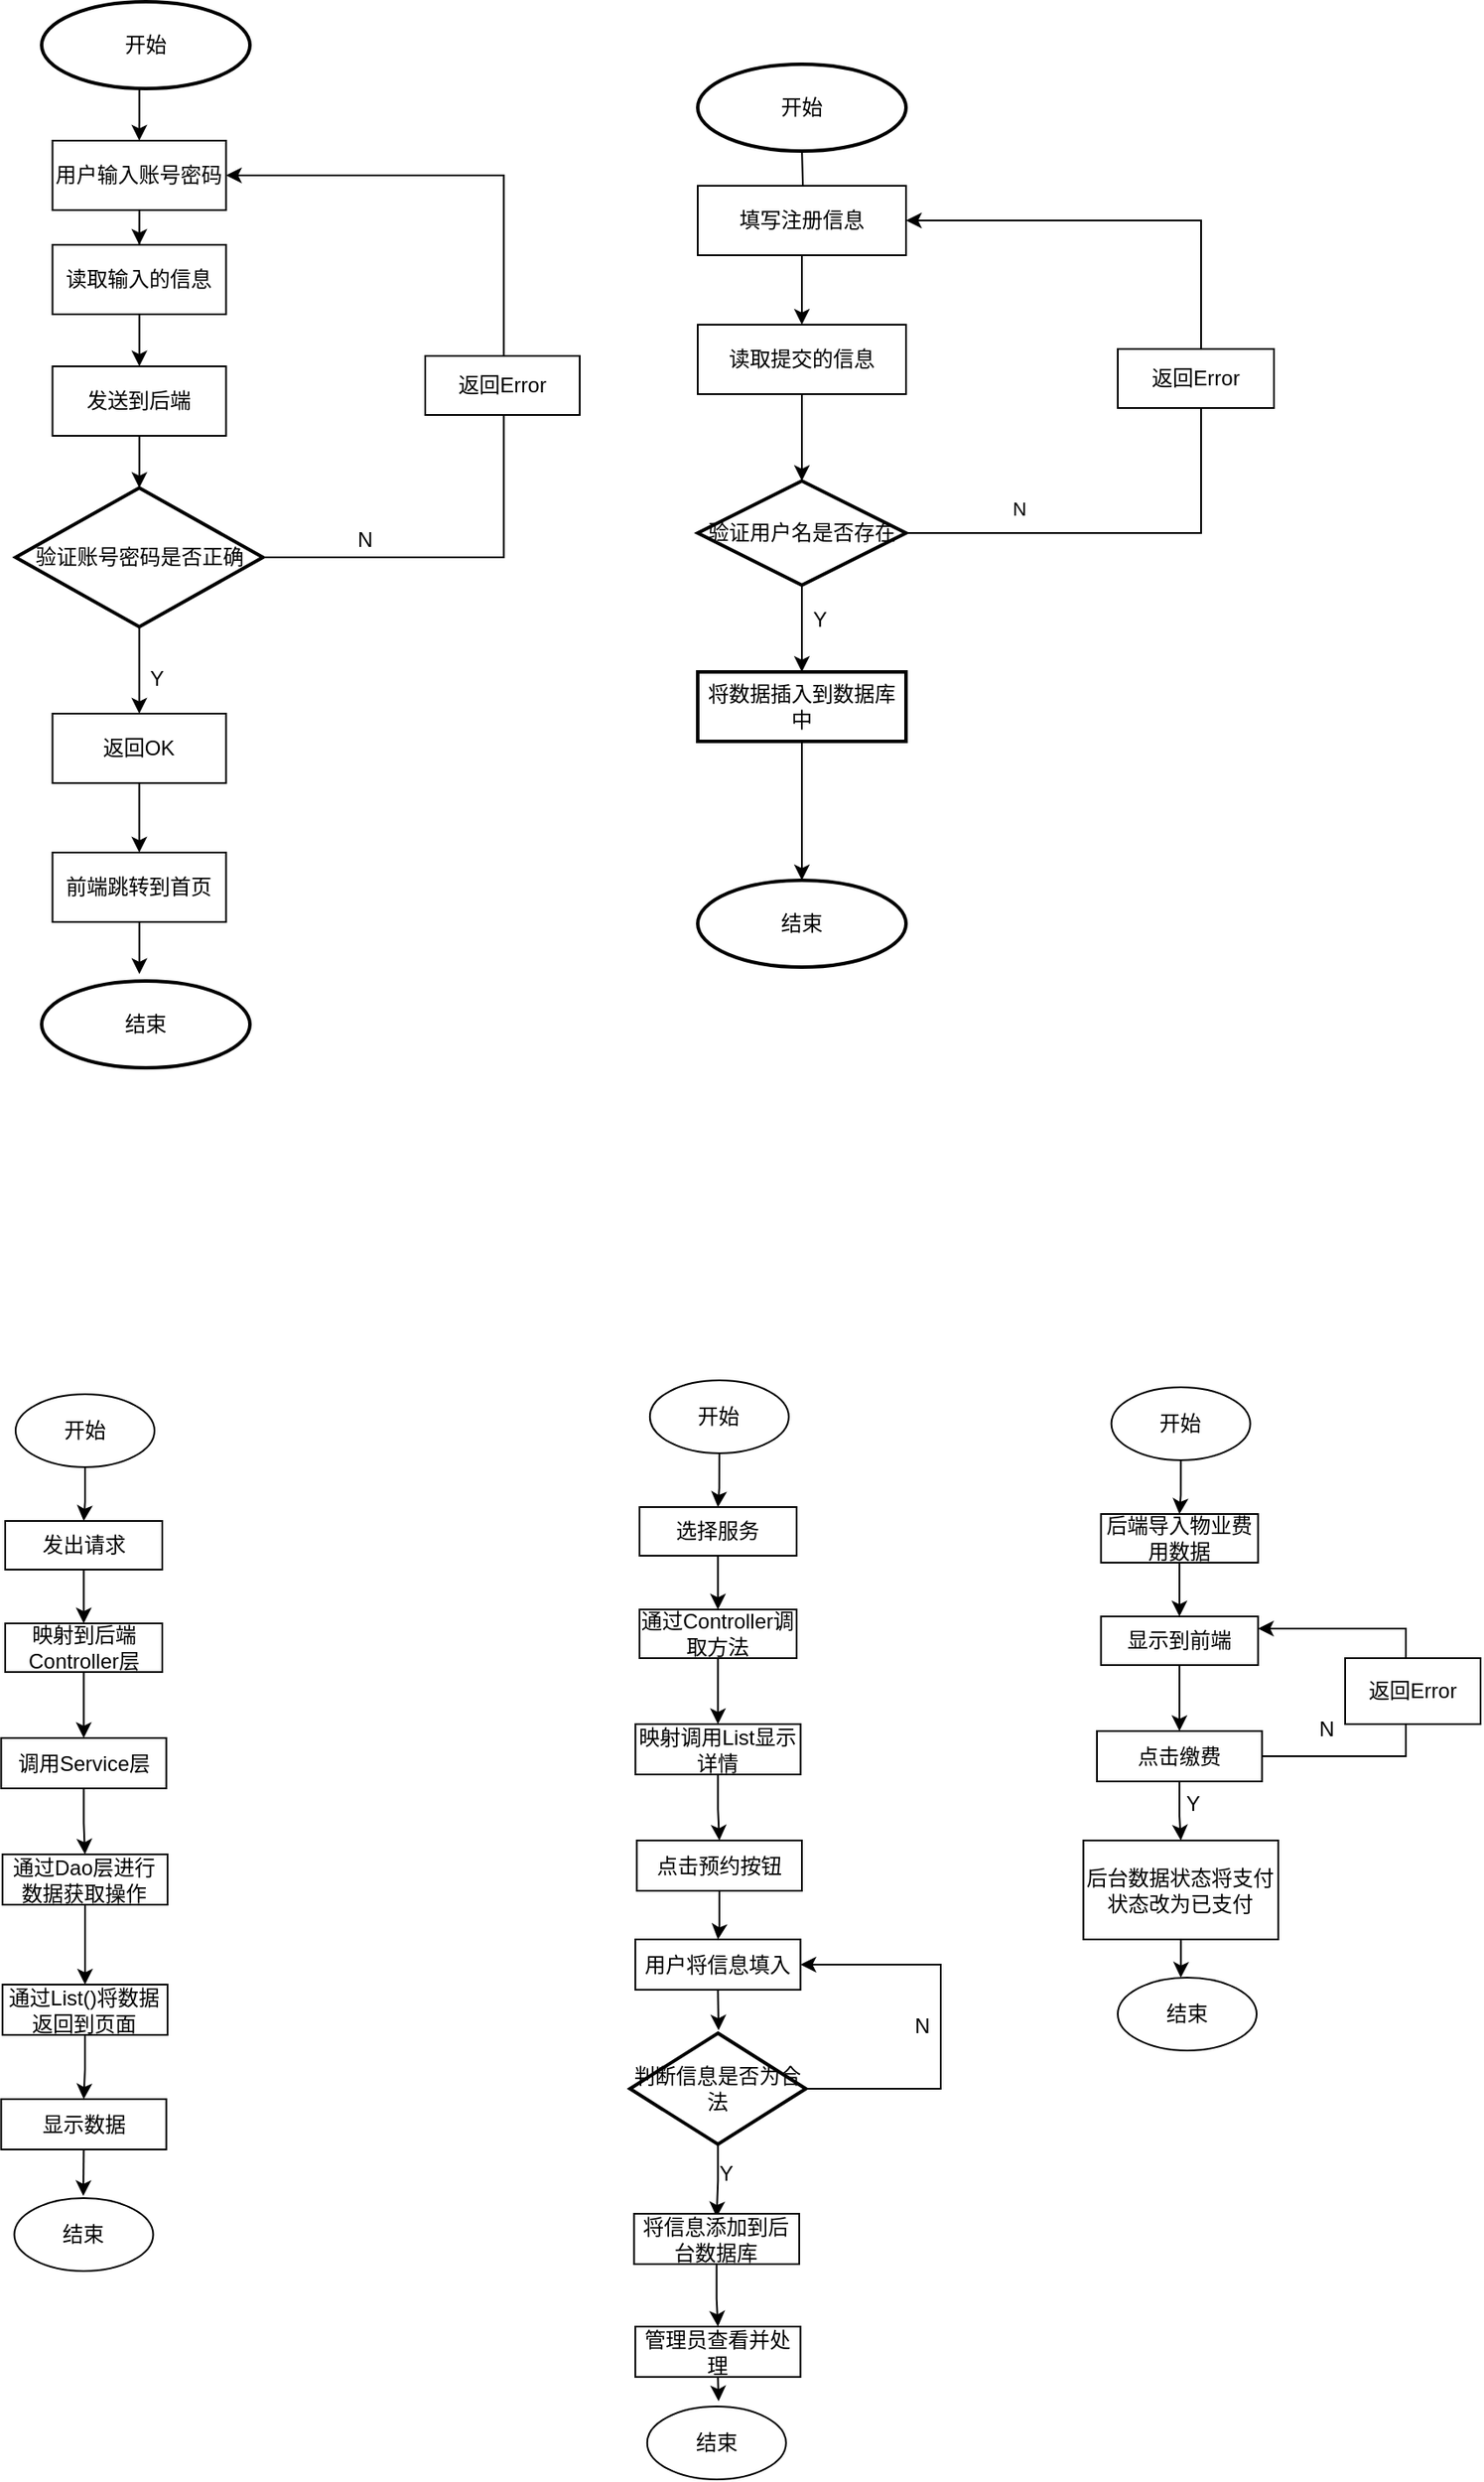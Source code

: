 <mxfile version="14.7.0" type="github"><diagram id="Fpxxw5gjr60HkPCtYEvv" name="Page-1"><mxGraphModel dx="1372" dy="541" grid="1" gridSize="10" guides="1" tooltips="1" connect="1" arrows="1" fold="1" page="0" pageScale="1" pageWidth="3300" pageHeight="4681" math="0" shadow="0"><root><mxCell id="0"/><mxCell id="1" parent="0"/><mxCell id="7LH_2GghuEk-J6IQEOrt-16" style="edgeStyle=orthogonalEdgeStyle;rounded=0;orthogonalLoop=1;jettySize=auto;html=1;entryX=0.5;entryY=0;entryDx=0;entryDy=0;" parent="1" source="7LH_2GghuEk-J6IQEOrt-1" target="7LH_2GghuEk-J6IQEOrt-8" edge="1"><mxGeometry relative="1" as="geometry"/></mxCell><mxCell id="7LH_2GghuEk-J6IQEOrt-1" value="&lt;font style=&quot;vertical-align: inherit&quot;&gt;&lt;font style=&quot;vertical-align: inherit&quot;&gt;&lt;font style=&quot;vertical-align: inherit&quot;&gt;&lt;font style=&quot;vertical-align: inherit&quot;&gt;&lt;font style=&quot;vertical-align: inherit&quot;&gt;&lt;font style=&quot;vertical-align: inherit&quot;&gt;用户输入账号密码&lt;/font&gt;&lt;/font&gt;&lt;/font&gt;&lt;/font&gt;&lt;/font&gt;&lt;/font&gt;" style="rounded=0;whiteSpace=wrap;html=1;" parent="1" vertex="1"><mxGeometry x="-0.75" y="126" width="100" height="40" as="geometry"/></mxCell><mxCell id="7LH_2GghuEk-J6IQEOrt-46" value="" style="edgeStyle=orthogonalEdgeStyle;rounded=0;orthogonalLoop=1;jettySize=auto;html=1;" parent="1" source="7LH_2GghuEk-J6IQEOrt-6" edge="1"><mxGeometry relative="1" as="geometry"><mxPoint x="49.3" y="606" as="targetPoint"/></mxGeometry></mxCell><mxCell id="7LH_2GghuEk-J6IQEOrt-6" value="&lt;font style=&quot;vertical-align: inherit&quot;&gt;&lt;font style=&quot;vertical-align: inherit&quot;&gt;&lt;font style=&quot;vertical-align: inherit&quot;&gt;&lt;font style=&quot;vertical-align: inherit&quot;&gt;前端跳转到首页&lt;/font&gt;&lt;/font&gt;&lt;/font&gt;&lt;/font&gt;" style="rounded=0;whiteSpace=wrap;html=1;" parent="1" vertex="1"><mxGeometry x="-0.75" y="536" width="100" height="40" as="geometry"/></mxCell><mxCell id="7LH_2GghuEk-J6IQEOrt-42" value="" style="edgeStyle=orthogonalEdgeStyle;rounded=0;orthogonalLoop=1;jettySize=auto;html=1;" parent="1" source="7LH_2GghuEk-J6IQEOrt-7" target="7LH_2GghuEk-J6IQEOrt-6" edge="1"><mxGeometry relative="1" as="geometry"/></mxCell><mxCell id="7LH_2GghuEk-J6IQEOrt-7" value="&lt;font style=&quot;vertical-align: inherit&quot;&gt;&lt;font style=&quot;vertical-align: inherit&quot;&gt;返回OK&lt;/font&gt;&lt;/font&gt;" style="rounded=0;whiteSpace=wrap;html=1;" parent="1" vertex="1"><mxGeometry x="-0.75" y="456" width="100" height="40" as="geometry"/></mxCell><mxCell id="7LH_2GghuEk-J6IQEOrt-21" value="" style="edgeStyle=orthogonalEdgeStyle;rounded=0;orthogonalLoop=1;jettySize=auto;html=1;" parent="1" source="7LH_2GghuEk-J6IQEOrt-8" target="7LH_2GghuEk-J6IQEOrt-20" edge="1"><mxGeometry relative="1" as="geometry"/></mxCell><mxCell id="7LH_2GghuEk-J6IQEOrt-8" value="&lt;font style=&quot;vertical-align: inherit&quot;&gt;&lt;font style=&quot;vertical-align: inherit&quot;&gt;读取输入的信息&lt;/font&gt;&lt;/font&gt;" style="rounded=0;whiteSpace=wrap;html=1;" parent="1" vertex="1"><mxGeometry x="-0.75" y="186" width="100" height="40" as="geometry"/></mxCell><mxCell id="7LH_2GghuEk-J6IQEOrt-26" style="edgeStyle=orthogonalEdgeStyle;rounded=0;orthogonalLoop=1;jettySize=auto;html=1;exitX=1;exitY=0.5;exitDx=0;exitDy=0;exitPerimeter=0;entryX=1;entryY=0.5;entryDx=0;entryDy=0;" parent="1" source="7LH_2GghuEk-J6IQEOrt-18" target="7LH_2GghuEk-J6IQEOrt-1" edge="1"><mxGeometry relative="1" as="geometry"><Array as="points"><mxPoint x="259.25" y="366"/><mxPoint x="259.25" y="146"/></Array></mxGeometry></mxCell><mxCell id="7LH_2GghuEk-J6IQEOrt-40" style="edgeStyle=orthogonalEdgeStyle;rounded=0;orthogonalLoop=1;jettySize=auto;html=1;entryX=0.5;entryY=0;entryDx=0;entryDy=0;" parent="1" source="7LH_2GghuEk-J6IQEOrt-18" target="7LH_2GghuEk-J6IQEOrt-7" edge="1"><mxGeometry relative="1" as="geometry"/></mxCell><mxCell id="7LH_2GghuEk-J6IQEOrt-18" value="&lt;font style=&quot;vertical-align: inherit&quot;&gt;&lt;font style=&quot;vertical-align: inherit&quot;&gt;&lt;font style=&quot;vertical-align: inherit&quot;&gt;&lt;font style=&quot;vertical-align: inherit&quot;&gt;验证账号密码是否正确&lt;/font&gt;&lt;/font&gt;&lt;/font&gt;&lt;/font&gt;" style="strokeWidth=2;html=1;shape=mxgraph.flowchart.decision;whiteSpace=wrap;" parent="1" vertex="1"><mxGeometry x="-22" y="326" width="142.5" height="80" as="geometry"/></mxCell><mxCell id="7LH_2GghuEk-J6IQEOrt-22" value="" style="edgeStyle=orthogonalEdgeStyle;rounded=0;orthogonalLoop=1;jettySize=auto;html=1;" parent="1" source="7LH_2GghuEk-J6IQEOrt-20" target="7LH_2GghuEk-J6IQEOrt-18" edge="1"><mxGeometry relative="1" as="geometry"/></mxCell><mxCell id="7LH_2GghuEk-J6IQEOrt-20" value="&lt;font style=&quot;vertical-align: inherit&quot;&gt;&lt;font style=&quot;vertical-align: inherit&quot;&gt;&lt;font style=&quot;vertical-align: inherit&quot;&gt;&lt;font style=&quot;vertical-align: inherit&quot;&gt;发送到后端&lt;/font&gt;&lt;/font&gt;&lt;/font&gt;&lt;/font&gt;" style="rounded=0;whiteSpace=wrap;html=1;" parent="1" vertex="1"><mxGeometry x="-0.75" y="256" width="100" height="40" as="geometry"/></mxCell><mxCell id="7LH_2GghuEk-J6IQEOrt-27" value="&lt;font style=&quot;vertical-align: inherit&quot;&gt;&lt;font style=&quot;vertical-align: inherit&quot;&gt;N&lt;/font&gt;&lt;/font&gt;" style="text;html=1;align=center;verticalAlign=middle;resizable=0;points=[];autosize=1;strokeColor=none;" parent="1" vertex="1"><mxGeometry x="169.25" y="346" width="20" height="20" as="geometry"/></mxCell><mxCell id="7LH_2GghuEk-J6IQEOrt-31" style="edgeStyle=orthogonalEdgeStyle;rounded=0;orthogonalLoop=1;jettySize=auto;html=1;entryX=0.5;entryY=0;entryDx=0;entryDy=0;" parent="1" target="7LH_2GghuEk-J6IQEOrt-1" edge="1"><mxGeometry relative="1" as="geometry"><mxPoint x="49.3" y="96" as="sourcePoint"/></mxGeometry></mxCell><mxCell id="7LH_2GghuEk-J6IQEOrt-33" value="&lt;font style=&quot;vertical-align: inherit&quot;&gt;&lt;font style=&quot;vertical-align: inherit&quot;&gt;返回Error&lt;/font&gt;&lt;/font&gt;" style="rounded=0;whiteSpace=wrap;html=1;" parent="1" vertex="1"><mxGeometry x="214" y="250" width="89" height="34" as="geometry"/></mxCell><mxCell id="7LH_2GghuEk-J6IQEOrt-41" value="&lt;font style=&quot;vertical-align: inherit&quot;&gt;&lt;font style=&quot;vertical-align: inherit&quot;&gt;Y&lt;/font&gt;&lt;/font&gt;" style="text;html=1;align=center;verticalAlign=middle;resizable=0;points=[];autosize=1;strokeColor=none;" parent="1" vertex="1"><mxGeometry x="49.25" y="426" width="20" height="20" as="geometry"/></mxCell><mxCell id="7LH_2GghuEk-J6IQEOrt-54" value="" style="edgeStyle=orthogonalEdgeStyle;rounded=0;orthogonalLoop=1;jettySize=auto;html=1;" parent="1" target="7LH_2GghuEk-J6IQEOrt-52" edge="1"><mxGeometry relative="1" as="geometry"><mxPoint x="431.059" y="132" as="sourcePoint"/></mxGeometry></mxCell><mxCell id="7LH_2GghuEk-J6IQEOrt-56" value="" style="edgeStyle=orthogonalEdgeStyle;rounded=0;orthogonalLoop=1;jettySize=auto;html=1;" parent="1" source="7LH_2GghuEk-J6IQEOrt-52" target="7LH_2GghuEk-J6IQEOrt-55" edge="1"><mxGeometry relative="1" as="geometry"/></mxCell><mxCell id="7LH_2GghuEk-J6IQEOrt-52" value="&lt;font style=&quot;vertical-align: inherit&quot;&gt;&lt;font style=&quot;vertical-align: inherit&quot;&gt;填写注册信息&lt;/font&gt;&lt;/font&gt;" style="rounded=0;whiteSpace=wrap;html=1;" parent="1" vertex="1"><mxGeometry x="371" y="152" width="120" height="40" as="geometry"/></mxCell><mxCell id="7LH_2GghuEk-J6IQEOrt-58" value="" style="edgeStyle=orthogonalEdgeStyle;rounded=0;orthogonalLoop=1;jettySize=auto;html=1;" parent="1" source="7LH_2GghuEk-J6IQEOrt-55" target="7LH_2GghuEk-J6IQEOrt-57" edge="1"><mxGeometry relative="1" as="geometry"/></mxCell><mxCell id="7LH_2GghuEk-J6IQEOrt-55" value="&lt;font style=&quot;vertical-align: inherit&quot;&gt;&lt;font style=&quot;vertical-align: inherit&quot;&gt;&lt;font style=&quot;vertical-align: inherit&quot;&gt;&lt;font style=&quot;vertical-align: inherit&quot;&gt;读取提交的信息&lt;/font&gt;&lt;/font&gt;&lt;/font&gt;&lt;/font&gt;" style="rounded=0;whiteSpace=wrap;html=1;" parent="1" vertex="1"><mxGeometry x="371" y="232" width="120" height="40" as="geometry"/></mxCell><mxCell id="7LH_2GghuEk-J6IQEOrt-61" style="edgeStyle=orthogonalEdgeStyle;rounded=0;orthogonalLoop=1;jettySize=auto;html=1;exitX=1;exitY=0.5;exitDx=0;exitDy=0;exitPerimeter=0;entryX=1;entryY=0.5;entryDx=0;entryDy=0;" parent="1" source="7LH_2GghuEk-J6IQEOrt-57" target="7LH_2GghuEk-J6IQEOrt-52" edge="1"><mxGeometry relative="1" as="geometry"><Array as="points"><mxPoint x="661" y="352"/><mxPoint x="661" y="172"/></Array></mxGeometry></mxCell><mxCell id="7LH_2GghuEk-J6IQEOrt-62" value="&lt;font style=&quot;vertical-align: inherit&quot;&gt;&lt;font style=&quot;vertical-align: inherit&quot;&gt;N&lt;/font&gt;&lt;/font&gt;" style="edgeLabel;html=1;align=center;verticalAlign=middle;resizable=0;points=[];" parent="7LH_2GghuEk-J6IQEOrt-61" vertex="1" connectable="0"><mxGeometry x="-0.753" y="2" relative="1" as="geometry"><mxPoint x="1" y="-12" as="offset"/></mxGeometry></mxCell><mxCell id="7LH_2GghuEk-J6IQEOrt-63" value="&lt;span style=&quot;color: rgba(0 , 0 , 0 , 0) ; font-family: monospace ; font-size: 0px ; background-color: rgb(248 , 249 , 250)&quot;&gt;&lt;font style=&quot;vertical-align: inherit&quot;&gt;&lt;font style=&quot;vertical-align: inherit&quot;&gt;％3CmxGraphModel％3E％3Croot％3E％3CmxCell％20id％3D％220％22％2F％3E％3CmxCell％20id％3D％221％22％20parent％3D％220％22％2F％3E％3CmxCell％20id％3D ％222％22％20value％3D％22％26lt％3Bfont％20style％3D％26quot％3Bvertical-align％3A％20heritit％26quot％3B％26gt％3B％26lt％3Bfont％20style％3D％26quot％3Bvertical-align ％3A％20继承％26quot％3B％26gt％3B％E8％BF％94％E5％9B％9EError％26lt％3B％2Ffont％26gt％3B％26lt％3B％2Ffont％26gt％3B％22％20style％3D ％22rounded％3D0％3BwhiteSpace％3Dwrap％3Bhtml％3D1％3B％22％20vertex％3D％221％22％20parent％3D％221％22％3E％3CmxGeometry％20x％3D％22650％22％20y％3D％22250 ％22％20width％3D％2290％22％20height％3D％2240％22％20as％3D％22geometry％22％2F％3E％3C％2FmxCell％3E％3C％2Froot％3E％3C％2FmxGraphModel％3E&lt;/font&gt;&lt;/font&gt;&lt;/span&gt;&lt;span style=&quot;color: rgba(0 , 0 , 0 , 0) ; font-family: monospace ; font-size: 0px ; background-color: rgb(248 , 249 , 250)&quot;&gt;&lt;font style=&quot;vertical-align: inherit&quot;&gt;&lt;font style=&quot;vertical-align: inherit&quot;&gt;％3CmxGraphModel％3E％3Croot％3E％3CmxCell％20id％3D％220％22％2F％3E％3CmxCell％20id％3D％221％22％20parent％3D％220％22％2F％3E％3CmxCell％20id％3D ％222％22％20value％3D％22％26lt％3Bfont％20style％3D％26quot％3Bvertical-align％3A％20heritit％26quot％3B％26gt％3B％26lt％3Bfont％20style％3D％26quot％3Bvertical-align ％3A％20继承％26quot％3B％26gt％3B％E8％BF％94％E5％9B％9EError％26lt％3B％2Ffont％26gt％3B％26lt％3B％2Ffont％26gt％3B％22％20style％3D ％22rounded％3D0％3BwhiteSpace％3Dwrap％3Bhtml％3D1％3B％22％20vertex％3D％221％22％20parent％3D％221％22％3E％3CmxGeometry％20x％3D％22650％22％20y％3D％22250 ％22％20width％3D％2290％22％20height％3D％2240％22％20as％3D％22geometry％22％2F％3E％3C％2FmxCell％3E％3C％2Froot％3E％3C％2FmxGraphModel％3E&lt;/font&gt;&lt;/font&gt;&lt;/span&gt;" style="edgeLabel;html=1;align=center;verticalAlign=middle;resizable=0;points=[];" parent="7LH_2GghuEk-J6IQEOrt-61" vertex="1" connectable="0"><mxGeometry x="0.061" y="4" relative="1" as="geometry"><mxPoint y="1" as="offset"/></mxGeometry></mxCell><mxCell id="7LH_2GghuEk-J6IQEOrt-68" value="" style="edgeStyle=orthogonalEdgeStyle;rounded=0;orthogonalLoop=1;jettySize=auto;html=1;" parent="1" source="7LH_2GghuEk-J6IQEOrt-57" target="7LH_2GghuEk-J6IQEOrt-67" edge="1"><mxGeometry relative="1" as="geometry"/></mxCell><mxCell id="7LH_2GghuEk-J6IQEOrt-57" value="&lt;font style=&quot;vertical-align: inherit&quot;&gt;&lt;font style=&quot;vertical-align: inherit&quot;&gt;验证用户名是否存在&lt;/font&gt;&lt;/font&gt;" style="strokeWidth=2;html=1;shape=mxgraph.flowchart.decision;whiteSpace=wrap;" parent="1" vertex="1"><mxGeometry x="371" y="322" width="120" height="60" as="geometry"/></mxCell><mxCell id="7LH_2GghuEk-J6IQEOrt-66" value="&lt;font style=&quot;vertical-align: inherit&quot;&gt;&lt;font style=&quot;vertical-align: inherit&quot;&gt;&lt;font style=&quot;vertical-align: inherit&quot;&gt;&lt;font style=&quot;vertical-align: inherit&quot;&gt;&lt;font style=&quot;vertical-align: inherit&quot;&gt;&lt;font style=&quot;vertical-align: inherit&quot;&gt;返回Error&lt;/font&gt;&lt;/font&gt;&lt;/font&gt;&lt;/font&gt;&lt;/font&gt;&lt;/font&gt;" style="rounded=0;whiteSpace=wrap;html=1;" parent="1" vertex="1"><mxGeometry x="613" y="246" width="90" height="34" as="geometry"/></mxCell><mxCell id="7LH_2GghuEk-J6IQEOrt-72" value="" style="edgeStyle=orthogonalEdgeStyle;rounded=0;orthogonalLoop=1;jettySize=auto;html=1;" parent="1" source="7LH_2GghuEk-J6IQEOrt-67" target="7LH_2GghuEk-J6IQEOrt-71" edge="1"><mxGeometry relative="1" as="geometry"/></mxCell><mxCell id="7LH_2GghuEk-J6IQEOrt-67" value="&lt;font style=&quot;vertical-align: inherit&quot;&gt;&lt;font style=&quot;vertical-align: inherit&quot;&gt;将数据插入到数据库中&lt;/font&gt;&lt;/font&gt;" style="whiteSpace=wrap;html=1;strokeWidth=2;" parent="1" vertex="1"><mxGeometry x="371" y="432" width="120" height="40" as="geometry"/></mxCell><mxCell id="7LH_2GghuEk-J6IQEOrt-71" value="&lt;font style=&quot;vertical-align: inherit&quot;&gt;&lt;font style=&quot;vertical-align: inherit&quot;&gt;结束&lt;/font&gt;&lt;/font&gt;" style="ellipse;whiteSpace=wrap;html=1;strokeWidth=2;" parent="1" vertex="1"><mxGeometry x="371" y="552" width="120" height="50" as="geometry"/></mxCell><mxCell id="7LH_2GghuEk-J6IQEOrt-74" value="&lt;font style=&quot;vertical-align: inherit&quot;&gt;&lt;font style=&quot;vertical-align: inherit&quot;&gt;开始&lt;/font&gt;&lt;/font&gt;" style="ellipse;whiteSpace=wrap;html=1;strokeWidth=2;" parent="1" vertex="1"><mxGeometry x="371" y="82" width="120" height="50" as="geometry"/></mxCell><mxCell id="7LH_2GghuEk-J6IQEOrt-75" value="&lt;font style=&quot;vertical-align: inherit&quot;&gt;&lt;font style=&quot;vertical-align: inherit&quot;&gt;Y&lt;/font&gt;&lt;/font&gt;" style="text;html=1;align=center;verticalAlign=middle;resizable=0;points=[];autosize=1;strokeColor=none;" parent="1" vertex="1"><mxGeometry x="431" y="392" width="20" height="20" as="geometry"/></mxCell><mxCell id="7LH_2GghuEk-J6IQEOrt-76" value="&lt;font style=&quot;vertical-align: inherit&quot;&gt;&lt;font style=&quot;vertical-align: inherit&quot;&gt;开始&lt;/font&gt;&lt;/font&gt;" style="ellipse;whiteSpace=wrap;html=1;strokeWidth=2;" parent="1" vertex="1"><mxGeometry x="-7" y="46" width="120" height="50" as="geometry"/></mxCell><mxCell id="7LH_2GghuEk-J6IQEOrt-77" value="&lt;font style=&quot;vertical-align: inherit&quot;&gt;&lt;font style=&quot;vertical-align: inherit&quot;&gt;结束&lt;/font&gt;&lt;/font&gt;" style="ellipse;whiteSpace=wrap;html=1;strokeWidth=2;" parent="1" vertex="1"><mxGeometry x="-7" y="610" width="120" height="50" as="geometry"/></mxCell><mxCell id="ARcfLc1rfVaoslsi505W-3" value="" style="edgeStyle=orthogonalEdgeStyle;rounded=0;orthogonalLoop=1;jettySize=auto;html=1;" parent="1" source="ARcfLc1rfVaoslsi505W-1" target="ARcfLc1rfVaoslsi505W-2" edge="1"><mxGeometry relative="1" as="geometry"/></mxCell><mxCell id="ARcfLc1rfVaoslsi505W-1" value="&lt;font style=&quot;vertical-align: inherit&quot;&gt;&lt;font style=&quot;vertical-align: inherit&quot;&gt;开始&lt;/font&gt;&lt;/font&gt;" style="ellipse;whiteSpace=wrap;html=1;" parent="1" vertex="1"><mxGeometry x="-22" y="848" width="80" height="42" as="geometry"/></mxCell><mxCell id="ARcfLc1rfVaoslsi505W-9" value="" style="edgeStyle=orthogonalEdgeStyle;rounded=0;orthogonalLoop=1;jettySize=auto;html=1;" parent="1" source="ARcfLc1rfVaoslsi505W-2" target="ARcfLc1rfVaoslsi505W-6" edge="1"><mxGeometry relative="1" as="geometry"/></mxCell><mxCell id="ARcfLc1rfVaoslsi505W-2" value="&lt;font style=&quot;vertical-align: inherit&quot;&gt;&lt;font style=&quot;vertical-align: inherit&quot;&gt;发出请求&lt;/font&gt;&lt;/font&gt;" style="whiteSpace=wrap;html=1;" parent="1" vertex="1"><mxGeometry x="-28" y="921" width="90.5" height="28" as="geometry"/></mxCell><mxCell id="ARcfLc1rfVaoslsi505W-11" value="" style="edgeStyle=orthogonalEdgeStyle;rounded=0;orthogonalLoop=1;jettySize=auto;html=1;" parent="1" source="ARcfLc1rfVaoslsi505W-6" target="ARcfLc1rfVaoslsi505W-10" edge="1"><mxGeometry relative="1" as="geometry"/></mxCell><mxCell id="ARcfLc1rfVaoslsi505W-6" value="&lt;font style=&quot;vertical-align: inherit&quot;&gt;&lt;font style=&quot;vertical-align: inherit&quot;&gt;映射到后端Controller层&lt;/font&gt;&lt;/font&gt;" style="whiteSpace=wrap;html=1;" parent="1" vertex="1"><mxGeometry x="-28" y="980" width="90.5" height="28" as="geometry"/></mxCell><mxCell id="ARcfLc1rfVaoslsi505W-16" value="" style="edgeStyle=orthogonalEdgeStyle;rounded=0;orthogonalLoop=1;jettySize=auto;html=1;" parent="1" source="ARcfLc1rfVaoslsi505W-10" target="ARcfLc1rfVaoslsi505W-14" edge="1"><mxGeometry relative="1" as="geometry"/></mxCell><mxCell id="ARcfLc1rfVaoslsi505W-10" value="&lt;font style=&quot;vertical-align: inherit&quot;&gt;&lt;font style=&quot;vertical-align: inherit&quot;&gt;调用Service层&lt;/font&gt;&lt;/font&gt;" style="whiteSpace=wrap;html=1;" parent="1" vertex="1"><mxGeometry x="-30.32" y="1046" width="95.13" height="29" as="geometry"/></mxCell><mxCell id="ARcfLc1rfVaoslsi505W-18" value="" style="edgeStyle=orthogonalEdgeStyle;rounded=0;orthogonalLoop=1;jettySize=auto;html=1;" parent="1" source="ARcfLc1rfVaoslsi505W-14" target="ARcfLc1rfVaoslsi505W-17" edge="1"><mxGeometry relative="1" as="geometry"/></mxCell><mxCell id="ARcfLc1rfVaoslsi505W-14" value="&lt;font style=&quot;vertical-align: inherit&quot;&gt;&lt;font style=&quot;vertical-align: inherit&quot;&gt;&lt;font style=&quot;vertical-align: inherit&quot;&gt;&lt;font style=&quot;vertical-align: inherit&quot;&gt;通过Dao层进行数据获取操作&lt;/font&gt;&lt;/font&gt;&lt;/font&gt;&lt;/font&gt;" style="whiteSpace=wrap;html=1;" parent="1" vertex="1"><mxGeometry x="-29.57" y="1113" width="95.13" height="29" as="geometry"/></mxCell><mxCell id="ARcfLc1rfVaoslsi505W-20" value="" style="edgeStyle=orthogonalEdgeStyle;rounded=0;orthogonalLoop=1;jettySize=auto;html=1;" parent="1" source="ARcfLc1rfVaoslsi505W-17" target="ARcfLc1rfVaoslsi505W-19" edge="1"><mxGeometry relative="1" as="geometry"/></mxCell><mxCell id="ARcfLc1rfVaoslsi505W-17" value="&lt;font style=&quot;vertical-align: inherit&quot;&gt;&lt;font style=&quot;vertical-align: inherit&quot;&gt;&lt;font style=&quot;vertical-align: inherit&quot;&gt;&lt;font style=&quot;vertical-align: inherit&quot;&gt;&lt;font style=&quot;vertical-align: inherit&quot;&gt;&lt;font style=&quot;vertical-align: inherit&quot;&gt;通过List()将数据返回到页面&lt;/font&gt;&lt;/font&gt;&lt;/font&gt;&lt;/font&gt;&lt;/font&gt;&lt;/font&gt;" style="whiteSpace=wrap;html=1;" parent="1" vertex="1"><mxGeometry x="-29.57" y="1188" width="95.13" height="29" as="geometry"/></mxCell><mxCell id="ARcfLc1rfVaoslsi505W-23" style="edgeStyle=orthogonalEdgeStyle;rounded=0;orthogonalLoop=1;jettySize=auto;html=1;exitX=0.5;exitY=1;exitDx=0;exitDy=0;" parent="1" source="ARcfLc1rfVaoslsi505W-19" edge="1"><mxGeometry relative="1" as="geometry"><mxPoint x="17" y="1309.8" as="targetPoint"/></mxGeometry></mxCell><mxCell id="ARcfLc1rfVaoslsi505W-19" value="&lt;font style=&quot;vertical-align: inherit&quot;&gt;&lt;font style=&quot;vertical-align: inherit&quot;&gt;显示数据&lt;/font&gt;&lt;/font&gt;" style="whiteSpace=wrap;html=1;" parent="1" vertex="1"><mxGeometry x="-30.32" y="1254" width="95.13" height="29" as="geometry"/></mxCell><mxCell id="ARcfLc1rfVaoslsi505W-21" value="&lt;font style=&quot;vertical-align: inherit&quot;&gt;&lt;font style=&quot;vertical-align: inherit&quot;&gt;&lt;font style=&quot;vertical-align: inherit&quot;&gt;&lt;font style=&quot;vertical-align: inherit&quot;&gt;结束&lt;/font&gt;&lt;/font&gt;&lt;/font&gt;&lt;/font&gt;" style="ellipse;whiteSpace=wrap;html=1;" parent="1" vertex="1"><mxGeometry x="-22.75" y="1311" width="80" height="42" as="geometry"/></mxCell><mxCell id="ARcfLc1rfVaoslsi505W-24" value="" style="edgeStyle=orthogonalEdgeStyle;rounded=0;orthogonalLoop=1;jettySize=auto;html=1;" parent="1" source="ARcfLc1rfVaoslsi505W-25" target="ARcfLc1rfVaoslsi505W-27" edge="1"><mxGeometry relative="1" as="geometry"/></mxCell><mxCell id="ARcfLc1rfVaoslsi505W-25" value="&lt;font style=&quot;vertical-align: inherit&quot;&gt;&lt;font style=&quot;vertical-align: inherit&quot;&gt;开始&lt;/font&gt;&lt;/font&gt;" style="ellipse;whiteSpace=wrap;html=1;" parent="1" vertex="1"><mxGeometry x="343.44" y="840" width="80" height="42" as="geometry"/></mxCell><mxCell id="ARcfLc1rfVaoslsi505W-26" value="" style="edgeStyle=orthogonalEdgeStyle;rounded=0;orthogonalLoop=1;jettySize=auto;html=1;" parent="1" source="ARcfLc1rfVaoslsi505W-27" target="ARcfLc1rfVaoslsi505W-29" edge="1"><mxGeometry relative="1" as="geometry"/></mxCell><mxCell id="ARcfLc1rfVaoslsi505W-27" value="&lt;font style=&quot;vertical-align: inherit&quot;&gt;&lt;font style=&quot;vertical-align: inherit&quot;&gt;选择服务&lt;/font&gt;&lt;/font&gt;" style="whiteSpace=wrap;html=1;" parent="1" vertex="1"><mxGeometry x="337.44" y="913" width="90.5" height="28" as="geometry"/></mxCell><mxCell id="ARcfLc1rfVaoslsi505W-28" value="" style="edgeStyle=orthogonalEdgeStyle;rounded=0;orthogonalLoop=1;jettySize=auto;html=1;" parent="1" source="ARcfLc1rfVaoslsi505W-29" target="ARcfLc1rfVaoslsi505W-31" edge="1"><mxGeometry relative="1" as="geometry"/></mxCell><mxCell id="ARcfLc1rfVaoslsi505W-29" value="&lt;font style=&quot;vertical-align: inherit&quot;&gt;&lt;font style=&quot;vertical-align: inherit&quot;&gt;&lt;font style=&quot;vertical-align: inherit&quot;&gt;&lt;font style=&quot;vertical-align: inherit&quot;&gt;通过Controller调取方法&lt;/font&gt;&lt;/font&gt;&lt;/font&gt;&lt;/font&gt;" style="whiteSpace=wrap;html=1;" parent="1" vertex="1"><mxGeometry x="337.44" y="972" width="90.5" height="28" as="geometry"/></mxCell><mxCell id="ARcfLc1rfVaoslsi505W-30" value="" style="edgeStyle=orthogonalEdgeStyle;rounded=0;orthogonalLoop=1;jettySize=auto;html=1;" parent="1" source="ARcfLc1rfVaoslsi505W-31" target="ARcfLc1rfVaoslsi505W-33" edge="1"><mxGeometry relative="1" as="geometry"/></mxCell><mxCell id="ARcfLc1rfVaoslsi505W-31" value="&lt;font style=&quot;vertical-align: inherit&quot;&gt;&lt;font style=&quot;vertical-align: inherit&quot;&gt;映射调用List显示详情&lt;/font&gt;&lt;/font&gt;" style="whiteSpace=wrap;html=1;" parent="1" vertex="1"><mxGeometry x="335.12" y="1038" width="95.13" height="29" as="geometry"/></mxCell><mxCell id="ARcfLc1rfVaoslsi505W-32" value="" style="edgeStyle=orthogonalEdgeStyle;rounded=0;orthogonalLoop=1;jettySize=auto;html=1;" parent="1" source="ARcfLc1rfVaoslsi505W-33" target="ARcfLc1rfVaoslsi505W-35" edge="1"><mxGeometry relative="1" as="geometry"/></mxCell><mxCell id="ARcfLc1rfVaoslsi505W-33" value="&lt;font style=&quot;vertical-align: inherit&quot;&gt;&lt;font style=&quot;vertical-align: inherit&quot;&gt;点击预约按钮&lt;/font&gt;&lt;/font&gt;" style="whiteSpace=wrap;html=1;" parent="1" vertex="1"><mxGeometry x="335.87" y="1105" width="95.13" height="29" as="geometry"/></mxCell><mxCell id="ARcfLc1rfVaoslsi505W-56" style="edgeStyle=orthogonalEdgeStyle;rounded=0;orthogonalLoop=1;jettySize=auto;html=1;exitX=0.5;exitY=1;exitDx=0;exitDy=0;" parent="1" source="ARcfLc1rfVaoslsi505W-35" edge="1"><mxGeometry relative="1" as="geometry"><mxPoint x="383" y="1214.4" as="targetPoint"/></mxGeometry></mxCell><mxCell id="ARcfLc1rfVaoslsi505W-35" value="&lt;font style=&quot;vertical-align: inherit&quot;&gt;&lt;font style=&quot;vertical-align: inherit&quot;&gt;&lt;font style=&quot;vertical-align: inherit&quot;&gt;&lt;font style=&quot;vertical-align: inherit&quot;&gt;&lt;font style=&quot;vertical-align: inherit&quot;&gt;&lt;font style=&quot;vertical-align: inherit&quot;&gt;&lt;font style=&quot;vertical-align: inherit&quot;&gt;&lt;font style=&quot;vertical-align: inherit&quot;&gt;&lt;font style=&quot;vertical-align: inherit&quot;&gt;&lt;font style=&quot;vertical-align: inherit&quot;&gt;用户将信息填入&lt;/font&gt;&lt;/font&gt;&lt;/font&gt;&lt;/font&gt;&lt;/font&gt;&lt;/font&gt;&lt;/font&gt;&lt;/font&gt;&lt;/font&gt;&lt;/font&gt;" style="whiteSpace=wrap;html=1;" parent="1" vertex="1"><mxGeometry x="335.07" y="1162" width="95.13" height="29" as="geometry"/></mxCell><mxCell id="ARcfLc1rfVaoslsi505W-40" value="" style="edgeStyle=orthogonalEdgeStyle;rounded=0;orthogonalLoop=1;jettySize=auto;html=1;" parent="1" source="ARcfLc1rfVaoslsi505W-39" edge="1"><mxGeometry relative="1" as="geometry"><mxPoint x="381.87" y="1322" as="targetPoint"/></mxGeometry></mxCell><mxCell id="ARcfLc1rfVaoslsi505W-41" style="edgeStyle=orthogonalEdgeStyle;rounded=0;orthogonalLoop=1;jettySize=auto;html=1;exitX=1;exitY=0.5;exitDx=0;exitDy=0;exitPerimeter=0;entryX=1;entryY=0.5;entryDx=0;entryDy=0;" parent="1" source="ARcfLc1rfVaoslsi505W-39" target="ARcfLc1rfVaoslsi505W-35" edge="1"><mxGeometry relative="1" as="geometry"><Array as="points"><mxPoint x="511" y="1248"/><mxPoint x="511" y="1177"/></Array></mxGeometry></mxCell><mxCell id="ARcfLc1rfVaoslsi505W-39" value="&lt;font style=&quot;vertical-align: inherit&quot;&gt;&lt;font style=&quot;vertical-align: inherit&quot;&gt;&lt;font style=&quot;vertical-align: inherit&quot;&gt;&lt;font style=&quot;vertical-align: inherit&quot;&gt;判断信息是否为合法&lt;/font&gt;&lt;/font&gt;&lt;/font&gt;&lt;/font&gt;" style="strokeWidth=2;html=1;shape=mxgraph.flowchart.decision;whiteSpace=wrap;" parent="1" vertex="1"><mxGeometry x="331.99" y="1216" width="101.29" height="64" as="geometry"/></mxCell><mxCell id="ARcfLc1rfVaoslsi505W-43" value="&lt;font style=&quot;vertical-align: inherit&quot;&gt;&lt;font style=&quot;vertical-align: inherit&quot;&gt;N&lt;/font&gt;&lt;/font&gt;" style="text;html=1;align=center;verticalAlign=middle;resizable=0;points=[];autosize=1;strokeColor=none;" parent="1" vertex="1"><mxGeometry x="490.2" y="1203" width="19" height="18" as="geometry"/></mxCell><mxCell id="ARcfLc1rfVaoslsi505W-44" value="&lt;font style=&quot;vertical-align: inherit&quot;&gt;&lt;font style=&quot;vertical-align: inherit&quot;&gt;Y&lt;/font&gt;&lt;/font&gt;" style="text;html=1;align=center;verticalAlign=middle;resizable=0;points=[];autosize=1;strokeColor=none;" parent="1" vertex="1"><mxGeometry x="378.19" y="1288" width="18" height="18" as="geometry"/></mxCell><mxCell id="ARcfLc1rfVaoslsi505W-47" value="" style="edgeStyle=orthogonalEdgeStyle;rounded=0;orthogonalLoop=1;jettySize=auto;html=1;" parent="1" source="ARcfLc1rfVaoslsi505W-45" target="ARcfLc1rfVaoslsi505W-46" edge="1"><mxGeometry relative="1" as="geometry"/></mxCell><mxCell id="ARcfLc1rfVaoslsi505W-45" value="&lt;font style=&quot;vertical-align: inherit&quot;&gt;&lt;font style=&quot;vertical-align: inherit&quot;&gt;将信息添加到后台数据库&lt;/font&gt;&lt;/font&gt;" style="whiteSpace=wrap;html=1;" parent="1" vertex="1"><mxGeometry x="334.31" y="1320" width="95.13" height="29" as="geometry"/></mxCell><mxCell id="ARcfLc1rfVaoslsi505W-57" style="edgeStyle=orthogonalEdgeStyle;rounded=0;orthogonalLoop=1;jettySize=auto;html=1;exitX=0.5;exitY=1;exitDx=0;exitDy=0;" parent="1" source="ARcfLc1rfVaoslsi505W-46" edge="1"><mxGeometry relative="1" as="geometry"><mxPoint x="383" y="1428.0" as="targetPoint"/></mxGeometry></mxCell><mxCell id="ARcfLc1rfVaoslsi505W-46" value="&lt;font style=&quot;vertical-align: inherit&quot;&gt;&lt;font style=&quot;vertical-align: inherit&quot;&gt;&lt;font style=&quot;vertical-align: inherit&quot;&gt;&lt;font style=&quot;vertical-align: inherit&quot;&gt;管理员查看并处理&lt;/font&gt;&lt;/font&gt;&lt;/font&gt;&lt;/font&gt;" style="whiteSpace=wrap;html=1;" parent="1" vertex="1"><mxGeometry x="335.06" y="1385" width="95.13" height="29" as="geometry"/></mxCell><mxCell id="ARcfLc1rfVaoslsi505W-52" value="&lt;font style=&quot;vertical-align: inherit&quot;&gt;&lt;font style=&quot;vertical-align: inherit&quot;&gt;&lt;font style=&quot;vertical-align: inherit&quot;&gt;&lt;font style=&quot;vertical-align: inherit&quot;&gt;结束&lt;/font&gt;&lt;/font&gt;&lt;/font&gt;&lt;/font&gt;" style="ellipse;whiteSpace=wrap;html=1;" parent="1" vertex="1"><mxGeometry x="341.87" y="1431" width="80" height="42" as="geometry"/></mxCell><mxCell id="ARcfLc1rfVaoslsi505W-58" value="" style="edgeStyle=orthogonalEdgeStyle;rounded=0;orthogonalLoop=1;jettySize=auto;html=1;" parent="1" source="ARcfLc1rfVaoslsi505W-59" target="ARcfLc1rfVaoslsi505W-61" edge="1"><mxGeometry relative="1" as="geometry"/></mxCell><mxCell id="ARcfLc1rfVaoslsi505W-59" value="&lt;font style=&quot;vertical-align: inherit&quot;&gt;&lt;font style=&quot;vertical-align: inherit&quot;&gt;开始&lt;/font&gt;&lt;/font&gt;" style="ellipse;whiteSpace=wrap;html=1;" parent="1" vertex="1"><mxGeometry x="609.32" y="844" width="80" height="42" as="geometry"/></mxCell><mxCell id="ARcfLc1rfVaoslsi505W-60" value="" style="edgeStyle=orthogonalEdgeStyle;rounded=0;orthogonalLoop=1;jettySize=auto;html=1;" parent="1" source="ARcfLc1rfVaoslsi505W-61" target="ARcfLc1rfVaoslsi505W-63" edge="1"><mxGeometry relative="1" as="geometry"/></mxCell><mxCell id="ARcfLc1rfVaoslsi505W-61" value="&lt;font style=&quot;vertical-align: inherit&quot;&gt;&lt;font style=&quot;vertical-align: inherit&quot;&gt;&lt;font style=&quot;vertical-align: inherit&quot;&gt;&lt;font style=&quot;vertical-align: inherit&quot;&gt;后端导入物业费用数据&lt;/font&gt;&lt;/font&gt;&lt;/font&gt;&lt;/font&gt;" style="whiteSpace=wrap;html=1;" parent="1" vertex="1"><mxGeometry x="603.32" y="917" width="90.5" height="28" as="geometry"/></mxCell><mxCell id="ARcfLc1rfVaoslsi505W-62" value="" style="edgeStyle=orthogonalEdgeStyle;rounded=0;orthogonalLoop=1;jettySize=auto;html=1;" parent="1" source="ARcfLc1rfVaoslsi505W-63" target="ARcfLc1rfVaoslsi505W-65" edge="1"><mxGeometry relative="1" as="geometry"/></mxCell><mxCell id="ARcfLc1rfVaoslsi505W-63" value="&lt;font style=&quot;vertical-align: inherit&quot;&gt;&lt;font style=&quot;vertical-align: inherit&quot;&gt;&lt;font style=&quot;vertical-align: inherit&quot;&gt;&lt;font style=&quot;vertical-align: inherit&quot;&gt;显示到前端&lt;/font&gt;&lt;/font&gt;&lt;/font&gt;&lt;/font&gt;" style="whiteSpace=wrap;html=1;" parent="1" vertex="1"><mxGeometry x="603.32" y="976" width="90.5" height="28" as="geometry"/></mxCell><mxCell id="ARcfLc1rfVaoslsi505W-64" value="" style="edgeStyle=orthogonalEdgeStyle;rounded=0;orthogonalLoop=1;jettySize=auto;html=1;" parent="1" source="ARcfLc1rfVaoslsi505W-65" target="ARcfLc1rfVaoslsi505W-67" edge="1"><mxGeometry relative="1" as="geometry"/></mxCell><mxCell id="ARcfLc1rfVaoslsi505W-75" style="edgeStyle=orthogonalEdgeStyle;rounded=0;orthogonalLoop=1;jettySize=auto;html=1;exitX=1;exitY=0.5;exitDx=0;exitDy=0;entryX=1;entryY=0.25;entryDx=0;entryDy=0;" parent="1" source="ARcfLc1rfVaoslsi505W-65" target="ARcfLc1rfVaoslsi505W-63" edge="1"><mxGeometry relative="1" as="geometry"><Array as="points"><mxPoint x="779" y="1057"/><mxPoint x="779" y="983"/></Array></mxGeometry></mxCell><mxCell id="ARcfLc1rfVaoslsi505W-65" value="&lt;font style=&quot;vertical-align: inherit&quot;&gt;&lt;font style=&quot;vertical-align: inherit&quot;&gt;点击缴费&lt;/font&gt;&lt;/font&gt;" style="whiteSpace=wrap;html=1;" parent="1" vertex="1"><mxGeometry x="601" y="1042" width="95.13" height="29" as="geometry"/></mxCell><mxCell id="ARcfLc1rfVaoslsi505W-66" value="" style="edgeStyle=orthogonalEdgeStyle;rounded=0;orthogonalLoop=1;jettySize=auto;html=1;" parent="1" source="ARcfLc1rfVaoslsi505W-67" edge="1"><mxGeometry relative="1" as="geometry"><mxPoint x="649.315" y="1184" as="targetPoint"/></mxGeometry></mxCell><mxCell id="ARcfLc1rfVaoslsi505W-67" value="后台数据状态将支付状态改为已支付" style="whiteSpace=wrap;html=1;" parent="1" vertex="1"><mxGeometry x="593.2" y="1105" width="112.25" height="57" as="geometry"/></mxCell><mxCell id="ARcfLc1rfVaoslsi505W-72" value="&lt;font style=&quot;vertical-align: inherit&quot;&gt;&lt;font style=&quot;vertical-align: inherit&quot;&gt;&lt;font style=&quot;vertical-align: inherit&quot;&gt;&lt;font style=&quot;vertical-align: inherit&quot;&gt;结束&lt;/font&gt;&lt;/font&gt;&lt;/font&gt;&lt;/font&gt;" style="ellipse;whiteSpace=wrap;html=1;" parent="1" vertex="1"><mxGeometry x="613" y="1184" width="80" height="42" as="geometry"/></mxCell><mxCell id="ARcfLc1rfVaoslsi505W-74" value="Y" style="text;html=1;align=center;verticalAlign=middle;resizable=0;points=[];autosize=1;strokeColor=none;" parent="1" vertex="1"><mxGeometry x="647" y="1075" width="18" height="18" as="geometry"/></mxCell><mxCell id="ARcfLc1rfVaoslsi505W-76" value="N" style="text;html=1;align=center;verticalAlign=middle;resizable=0;points=[];autosize=1;strokeColor=none;" parent="1" vertex="1"><mxGeometry x="723" y="1032" width="19" height="18" as="geometry"/></mxCell><mxCell id="ARcfLc1rfVaoslsi505W-77" value="返回Error" style="rounded=0;whiteSpace=wrap;html=1;" parent="1" vertex="1"><mxGeometry x="744" y="1000" width="78" height="38" as="geometry"/></mxCell></root></mxGraphModel></diagram></mxfile>